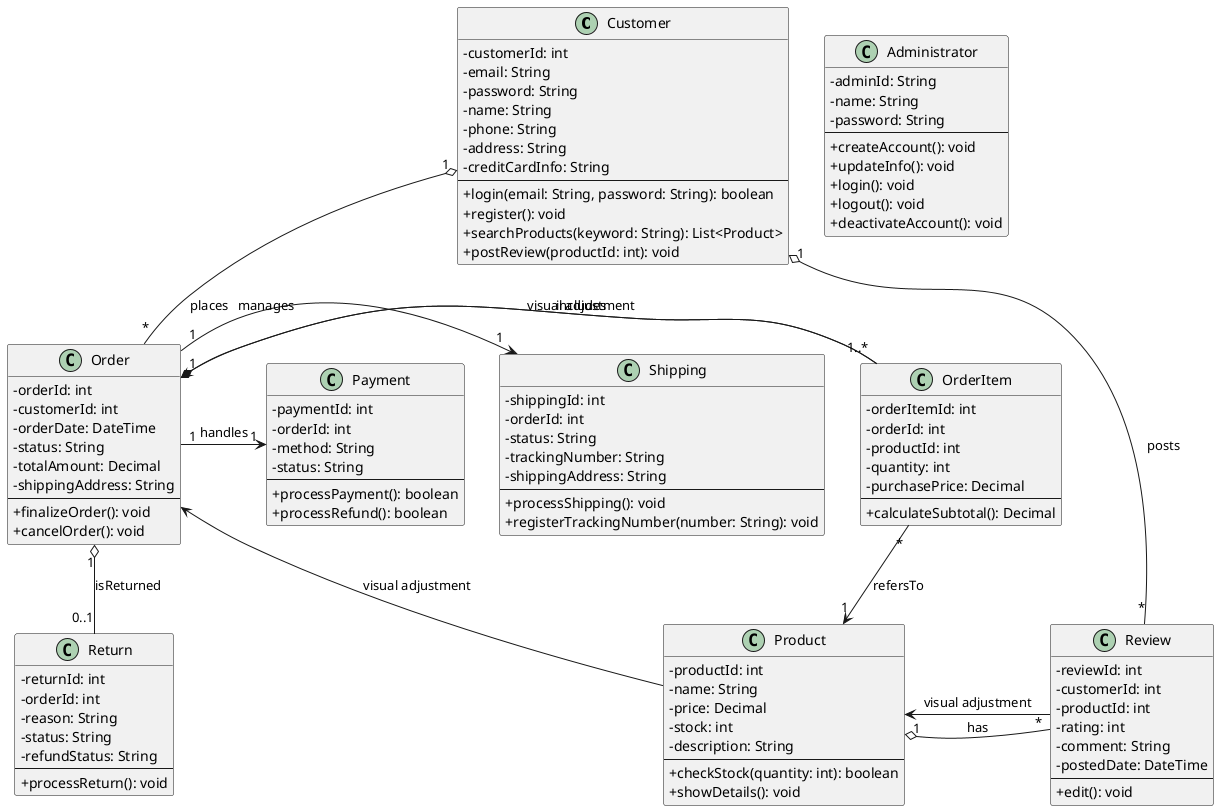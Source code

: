 @startuml BBShop_DomainModel_English
skinparam handwritten false
skinparam classAttributeIconSize 0
skinparam defaultFontName "メイリオ"

' ====================================================================
' 1. クラス定義 (Core Entities)
' ====================================================================

class Customer {
    - customerId: int
    - email: String
    - password: String
    - name: String
    - phone: String
    - address: String
    - creditCardInfo: String
    --
    + login(email: String, password: String): boolean
    + register(): void
    + searchProducts(keyword: String): List<Product>
    + postReview(productId: int): void
}

class Product {
    - productId: int
    - name: String
    - price: Decimal
    - stock: int
    - description: String
    --
    + checkStock(quantity: int): boolean
    + showDetails(): void
}

class Order {
    - orderId: int
    - customerId: int
    - orderDate: DateTime
    - status: String
    - totalAmount: Decimal
    - shippingAddress: String
    --
    + finalizeOrder(): void
    + cancelOrder(): void
}

class OrderItem {
    - orderItemId: int
    - orderId: int
    - productId: int
    - quantity: int
    - purchasePrice: Decimal
    --
    + calculateSubtotal(): Decimal
}

' ====================================================================
' 2. サポートクラス定義 (Support Entities)
' ====================================================================

class Administrator {
    - adminId: String
    - name: String
    - password: String
    --
    + createAccount(): void
    + updateInfo(): void
    + login(): void
    + logout(): void
    + deactivateAccount(): void
}

class Review {
    - reviewId: int
    - customerId: int
    - productId: int
    - rating: int
    - comment: String
    - postedDate: DateTime
    --
    + edit(): void
}

class Payment {
    - paymentId: int
    - orderId: int
    - method: String
    - status: String
    --
    + processPayment(): boolean
    + processRefund(): boolean
}

class Shipping {
    - shippingId: int
    - orderId: int
    - status: String
    - trackingNumber: String
    - shippingAddress: String
    --
    + processShipping(): void
    + registerTrackingNumber(number: String): void
}

class Return {
    - returnId: int
    - orderId: int
    - reason: String
    - status: String
    - refundStatus: String
    --
    + processReturn(): void
}

' ====================================================================
' 3. クラス配置の指示 (Layout Hints for better visual flow)
' ====================================================================

Product -down-> Order : visual adjustment
OrderItem -left-> Order : visual adjustment
Review -right-> Product : visual adjustment

' ====================================================================
' 4. 関連定義 (Associations)
' ====================================================================

' Order Flow Associations
Customer "1" o-- "*" Order : places
Order "1" *-- "1..*" OrderItem : includes

' Product and Review Associations
OrderItem "*" -> "1" Product : refersTo
Customer "1" o-- "*" Review : posts
Product "1" o-- "*" Review : has

' Payment, Shipping, and Return Associations
Order "1" -> "1" Payment : handles
Order "1" -> "1" Shipping : manages
Order "1" o-- "0..1" Return : isReturned

' Administrator class stands independently (no domain associations)

@enduml
